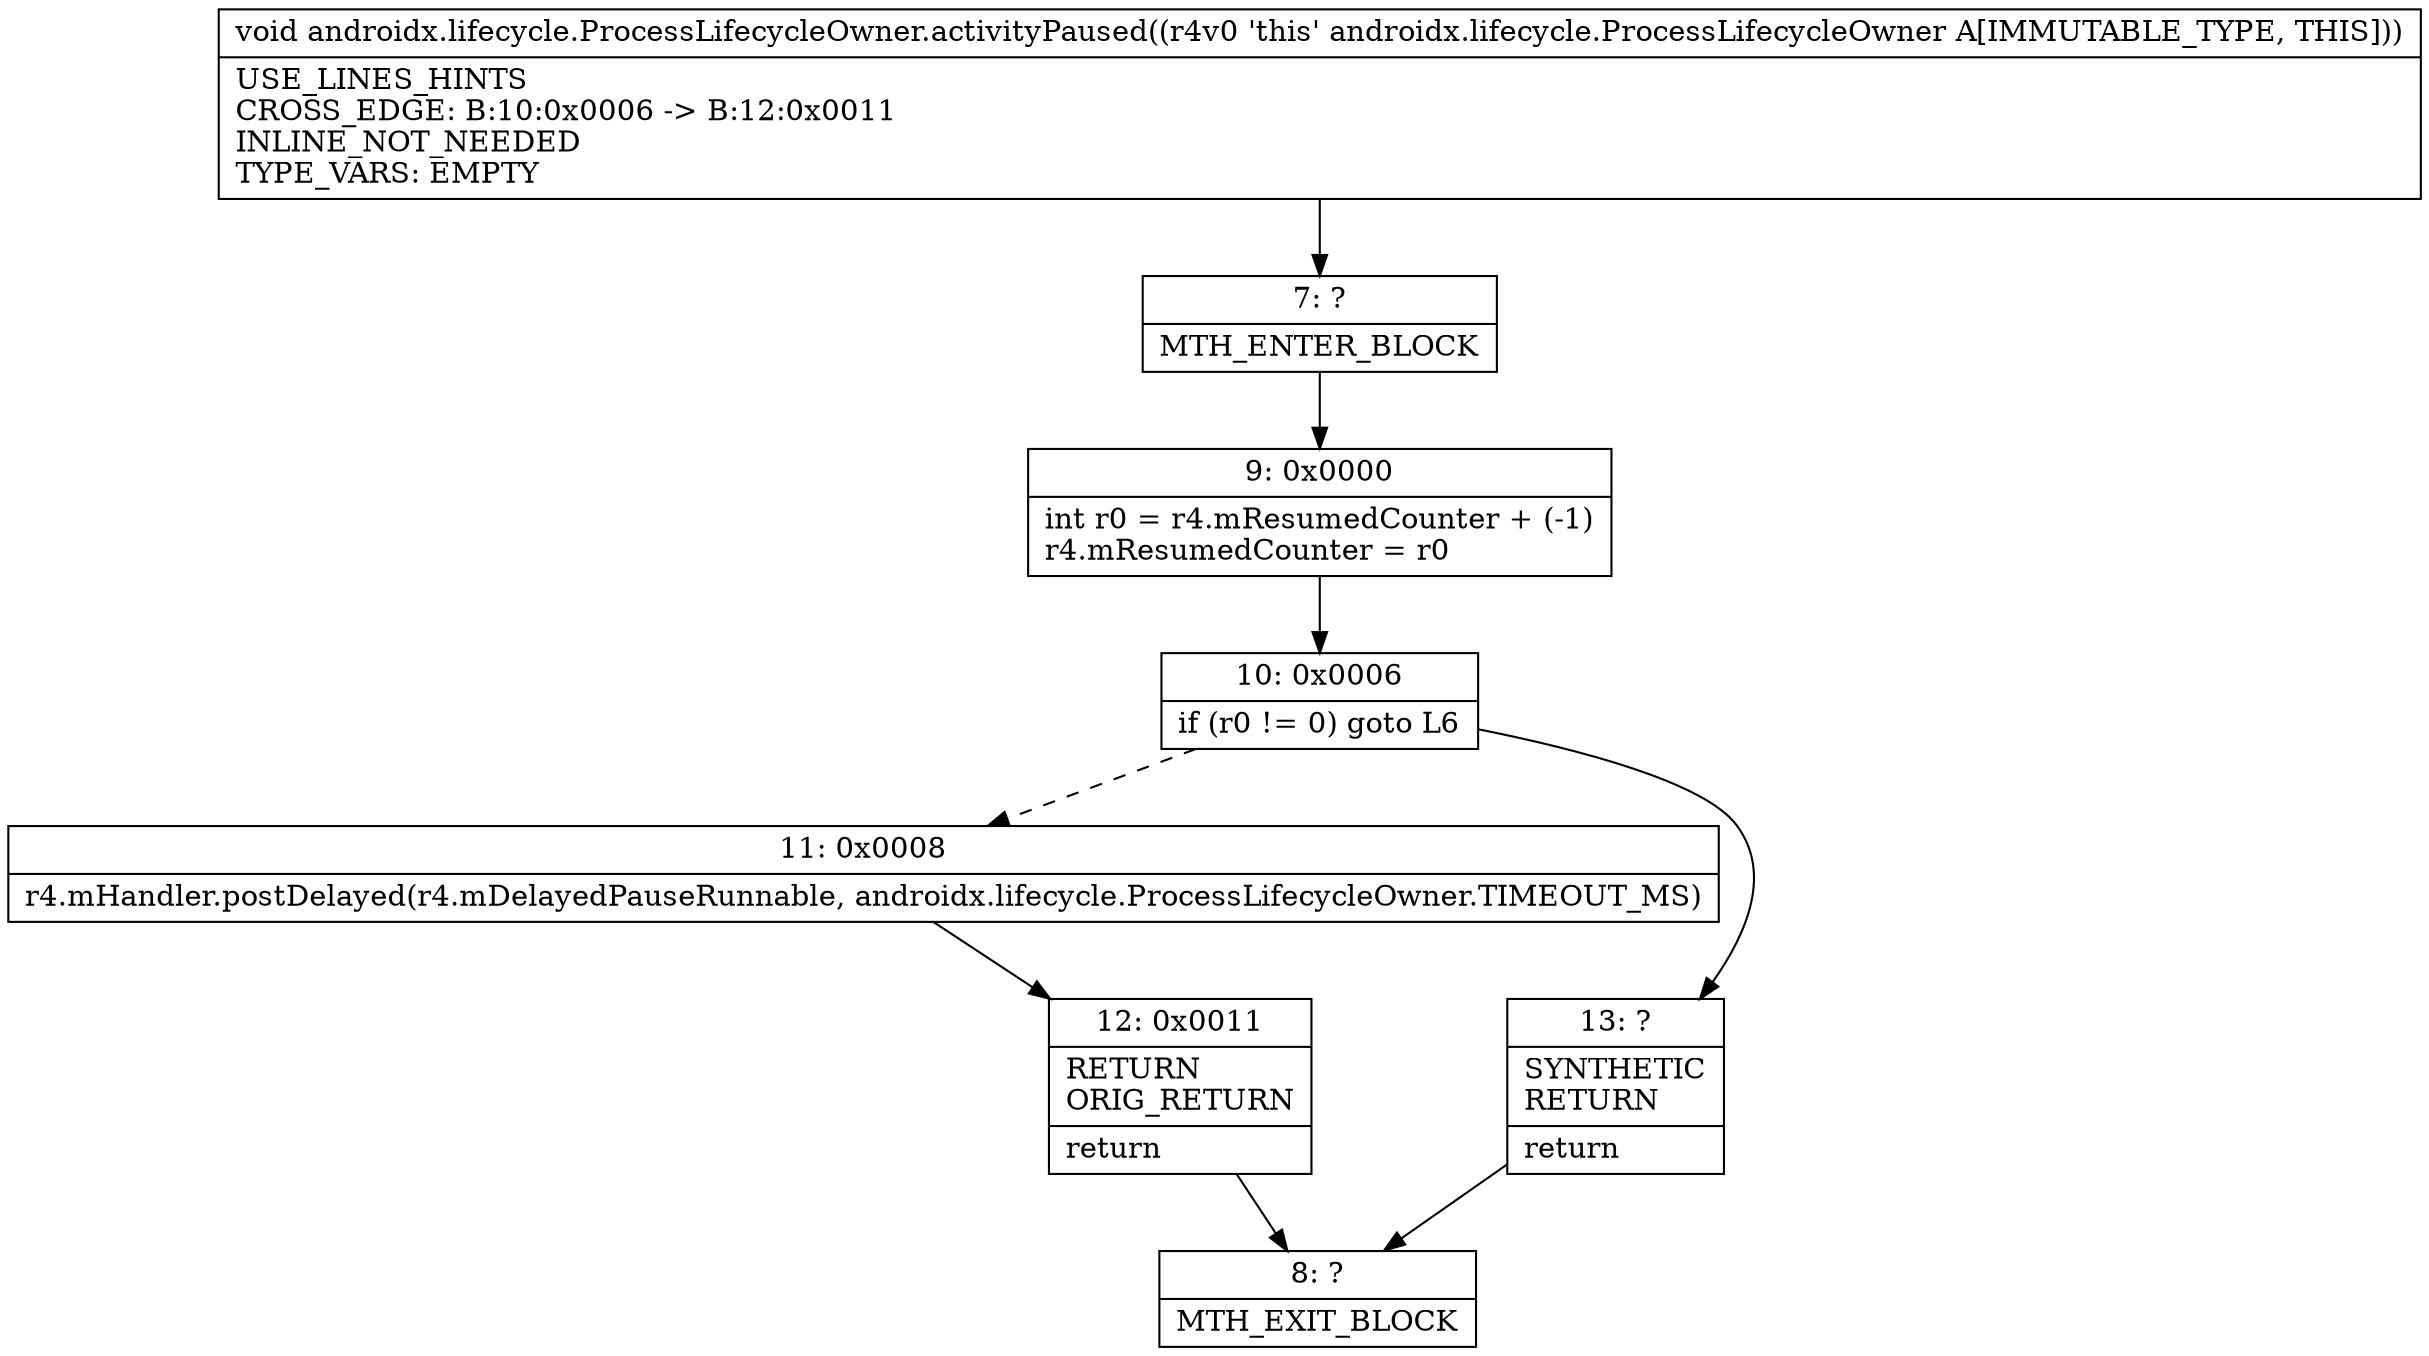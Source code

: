 digraph "CFG forandroidx.lifecycle.ProcessLifecycleOwner.activityPaused()V" {
Node_7 [shape=record,label="{7\:\ ?|MTH_ENTER_BLOCK\l}"];
Node_9 [shape=record,label="{9\:\ 0x0000|int r0 = r4.mResumedCounter + (\-1)\lr4.mResumedCounter = r0\l}"];
Node_10 [shape=record,label="{10\:\ 0x0006|if (r0 != 0) goto L6\l}"];
Node_11 [shape=record,label="{11\:\ 0x0008|r4.mHandler.postDelayed(r4.mDelayedPauseRunnable, androidx.lifecycle.ProcessLifecycleOwner.TIMEOUT_MS)\l}"];
Node_12 [shape=record,label="{12\:\ 0x0011|RETURN\lORIG_RETURN\l|return\l}"];
Node_8 [shape=record,label="{8\:\ ?|MTH_EXIT_BLOCK\l}"];
Node_13 [shape=record,label="{13\:\ ?|SYNTHETIC\lRETURN\l|return\l}"];
MethodNode[shape=record,label="{void androidx.lifecycle.ProcessLifecycleOwner.activityPaused((r4v0 'this' androidx.lifecycle.ProcessLifecycleOwner A[IMMUTABLE_TYPE, THIS]))  | USE_LINES_HINTS\lCROSS_EDGE: B:10:0x0006 \-\> B:12:0x0011\lINLINE_NOT_NEEDED\lTYPE_VARS: EMPTY\l}"];
MethodNode -> Node_7;Node_7 -> Node_9;
Node_9 -> Node_10;
Node_10 -> Node_11[style=dashed];
Node_10 -> Node_13;
Node_11 -> Node_12;
Node_12 -> Node_8;
Node_13 -> Node_8;
}

